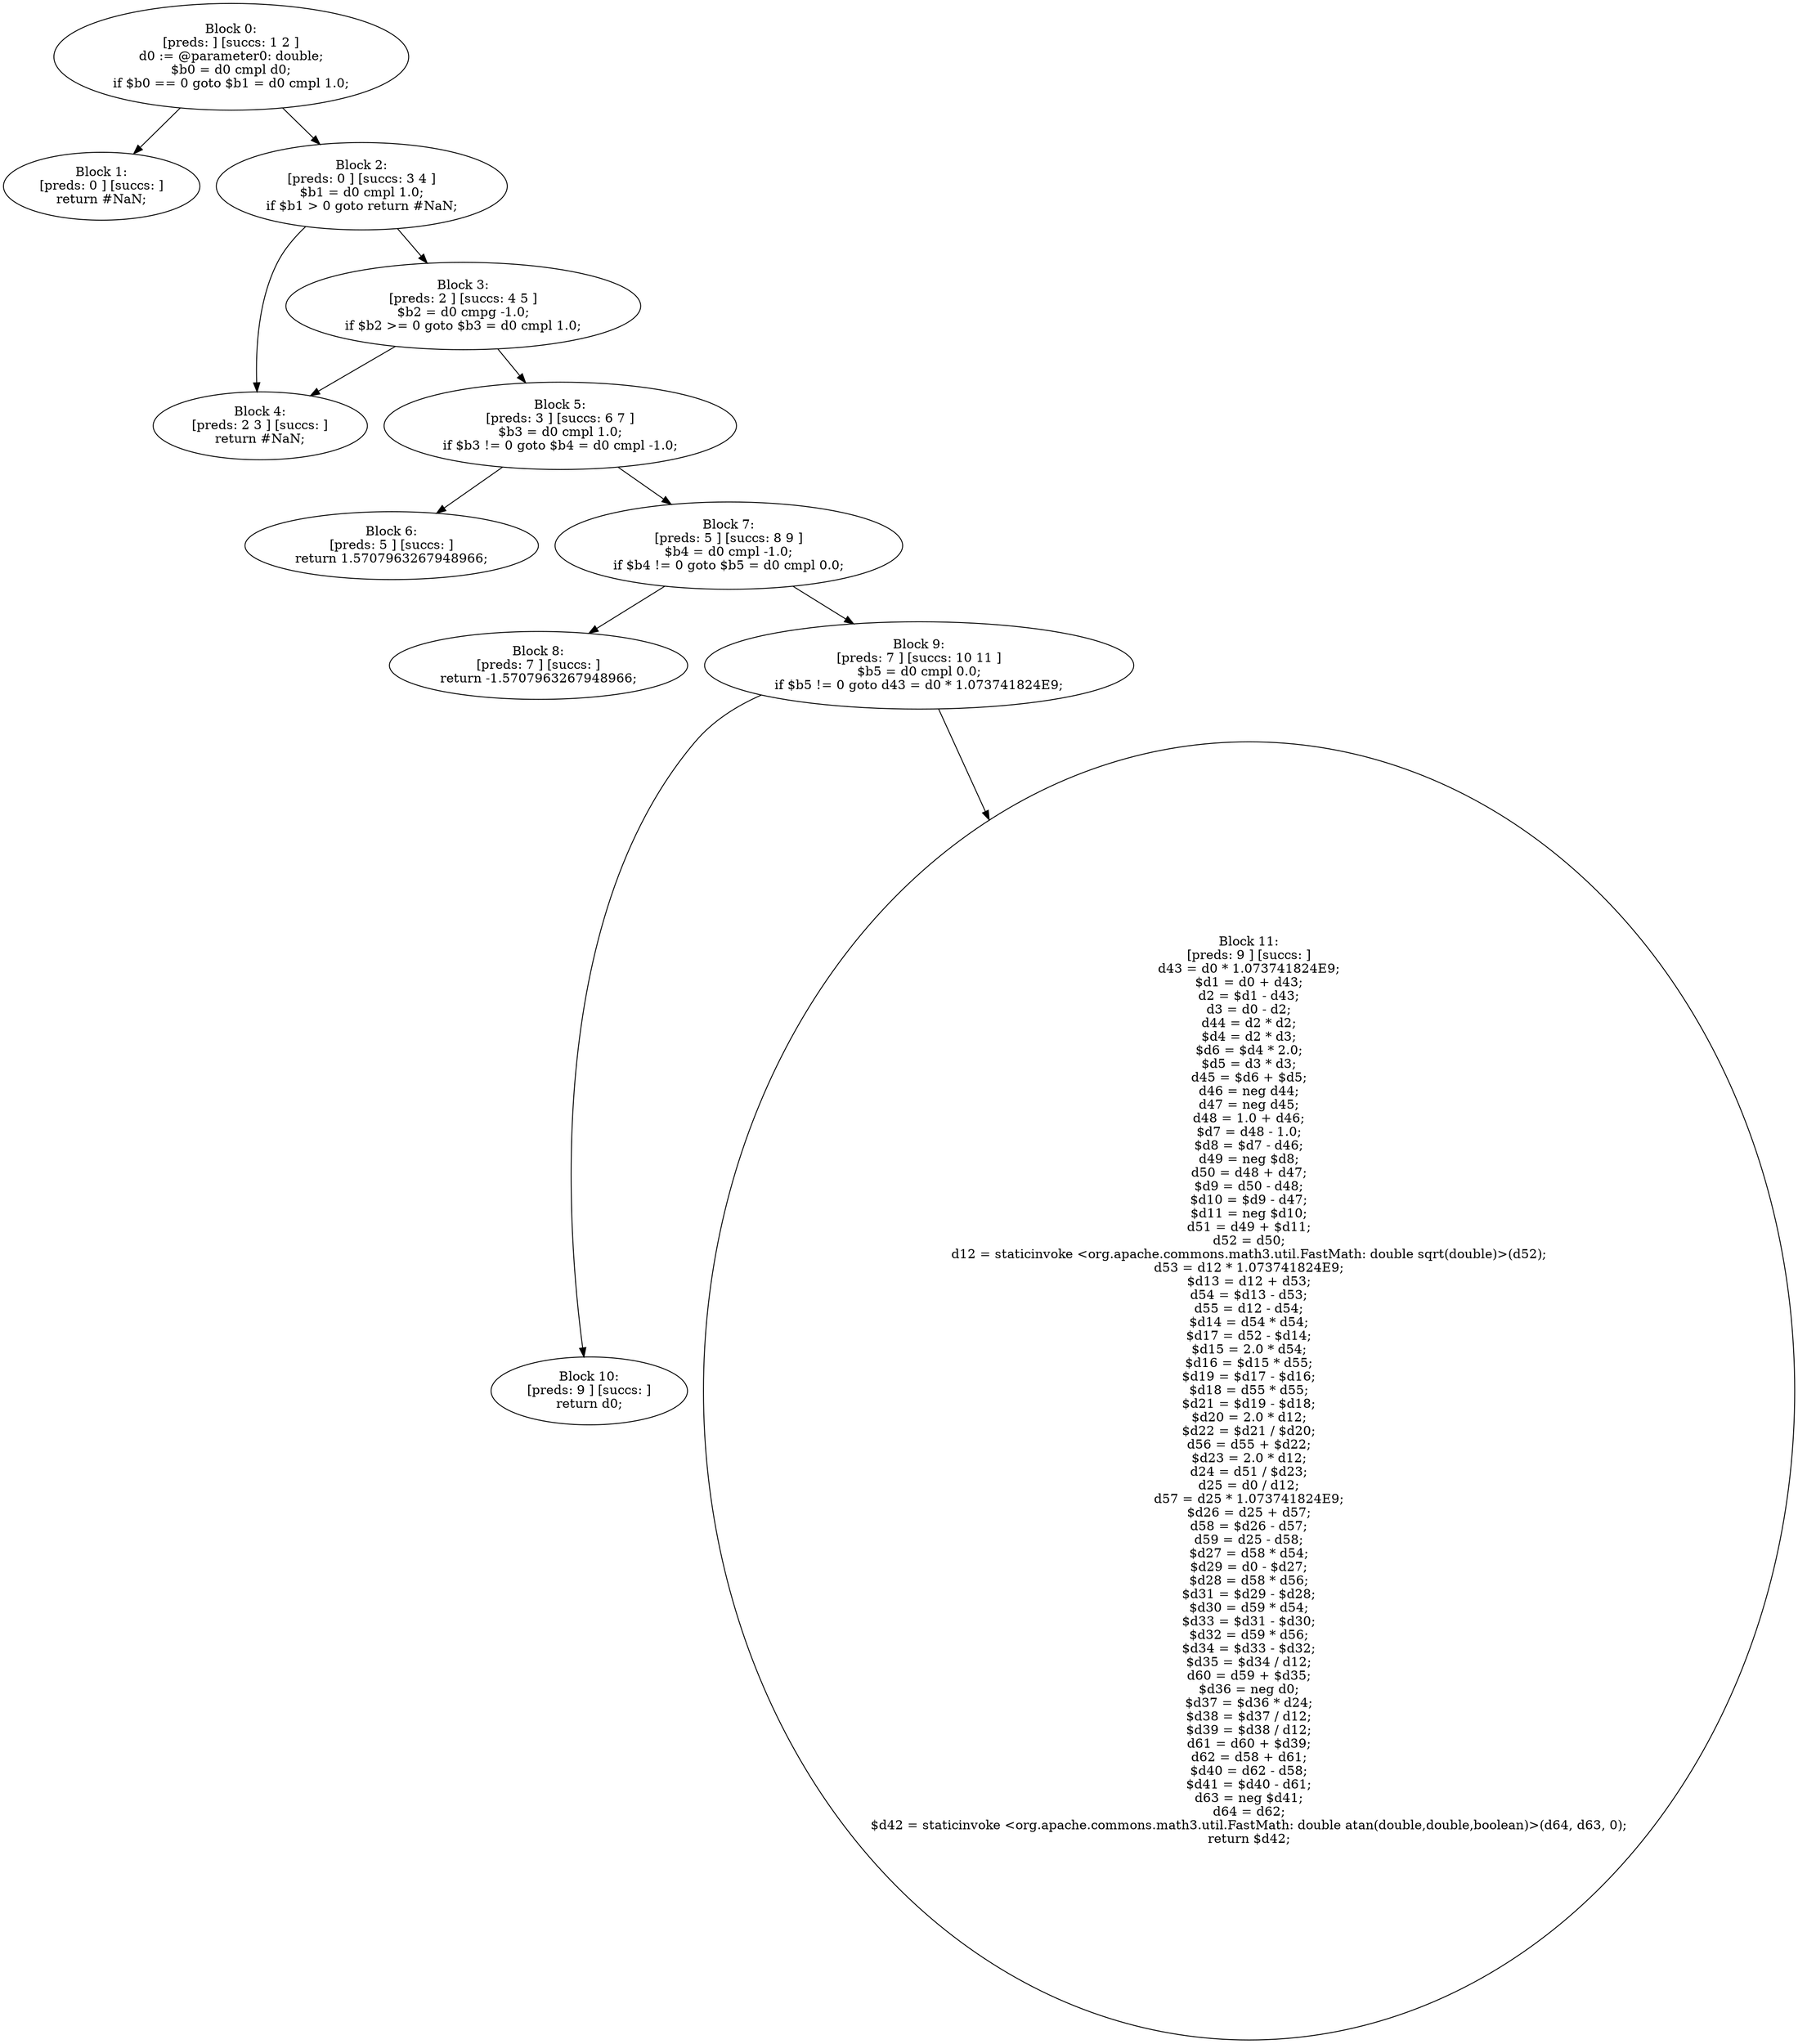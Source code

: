 digraph "unitGraph" {
    "Block 0:
[preds: ] [succs: 1 2 ]
d0 := @parameter0: double;
$b0 = d0 cmpl d0;
if $b0 == 0 goto $b1 = d0 cmpl 1.0;
"
    "Block 1:
[preds: 0 ] [succs: ]
return #NaN;
"
    "Block 2:
[preds: 0 ] [succs: 3 4 ]
$b1 = d0 cmpl 1.0;
if $b1 > 0 goto return #NaN;
"
    "Block 3:
[preds: 2 ] [succs: 4 5 ]
$b2 = d0 cmpg -1.0;
if $b2 >= 0 goto $b3 = d0 cmpl 1.0;
"
    "Block 4:
[preds: 2 3 ] [succs: ]
return #NaN;
"
    "Block 5:
[preds: 3 ] [succs: 6 7 ]
$b3 = d0 cmpl 1.0;
if $b3 != 0 goto $b4 = d0 cmpl -1.0;
"
    "Block 6:
[preds: 5 ] [succs: ]
return 1.5707963267948966;
"
    "Block 7:
[preds: 5 ] [succs: 8 9 ]
$b4 = d0 cmpl -1.0;
if $b4 != 0 goto $b5 = d0 cmpl 0.0;
"
    "Block 8:
[preds: 7 ] [succs: ]
return -1.5707963267948966;
"
    "Block 9:
[preds: 7 ] [succs: 10 11 ]
$b5 = d0 cmpl 0.0;
if $b5 != 0 goto d43 = d0 * 1.073741824E9;
"
    "Block 10:
[preds: 9 ] [succs: ]
return d0;
"
    "Block 11:
[preds: 9 ] [succs: ]
d43 = d0 * 1.073741824E9;
$d1 = d0 + d43;
d2 = $d1 - d43;
d3 = d0 - d2;
d44 = d2 * d2;
$d4 = d2 * d3;
$d6 = $d4 * 2.0;
$d5 = d3 * d3;
d45 = $d6 + $d5;
d46 = neg d44;
d47 = neg d45;
d48 = 1.0 + d46;
$d7 = d48 - 1.0;
$d8 = $d7 - d46;
d49 = neg $d8;
d50 = d48 + d47;
$d9 = d50 - d48;
$d10 = $d9 - d47;
$d11 = neg $d10;
d51 = d49 + $d11;
d52 = d50;
d12 = staticinvoke <org.apache.commons.math3.util.FastMath: double sqrt(double)>(d52);
d53 = d12 * 1.073741824E9;
$d13 = d12 + d53;
d54 = $d13 - d53;
d55 = d12 - d54;
$d14 = d54 * d54;
$d17 = d52 - $d14;
$d15 = 2.0 * d54;
$d16 = $d15 * d55;
$d19 = $d17 - $d16;
$d18 = d55 * d55;
$d21 = $d19 - $d18;
$d20 = 2.0 * d12;
$d22 = $d21 / $d20;
d56 = d55 + $d22;
$d23 = 2.0 * d12;
d24 = d51 / $d23;
d25 = d0 / d12;
d57 = d25 * 1.073741824E9;
$d26 = d25 + d57;
d58 = $d26 - d57;
d59 = d25 - d58;
$d27 = d58 * d54;
$d29 = d0 - $d27;
$d28 = d58 * d56;
$d31 = $d29 - $d28;
$d30 = d59 * d54;
$d33 = $d31 - $d30;
$d32 = d59 * d56;
$d34 = $d33 - $d32;
$d35 = $d34 / d12;
d60 = d59 + $d35;
$d36 = neg d0;
$d37 = $d36 * d24;
$d38 = $d37 / d12;
$d39 = $d38 / d12;
d61 = d60 + $d39;
d62 = d58 + d61;
$d40 = d62 - d58;
$d41 = $d40 - d61;
d63 = neg $d41;
d64 = d62;
$d42 = staticinvoke <org.apache.commons.math3.util.FastMath: double atan(double,double,boolean)>(d64, d63, 0);
return $d42;
"
    "Block 0:
[preds: ] [succs: 1 2 ]
d0 := @parameter0: double;
$b0 = d0 cmpl d0;
if $b0 == 0 goto $b1 = d0 cmpl 1.0;
"->"Block 1:
[preds: 0 ] [succs: ]
return #NaN;
";
    "Block 0:
[preds: ] [succs: 1 2 ]
d0 := @parameter0: double;
$b0 = d0 cmpl d0;
if $b0 == 0 goto $b1 = d0 cmpl 1.0;
"->"Block 2:
[preds: 0 ] [succs: 3 4 ]
$b1 = d0 cmpl 1.0;
if $b1 > 0 goto return #NaN;
";
    "Block 2:
[preds: 0 ] [succs: 3 4 ]
$b1 = d0 cmpl 1.0;
if $b1 > 0 goto return #NaN;
"->"Block 3:
[preds: 2 ] [succs: 4 5 ]
$b2 = d0 cmpg -1.0;
if $b2 >= 0 goto $b3 = d0 cmpl 1.0;
";
    "Block 2:
[preds: 0 ] [succs: 3 4 ]
$b1 = d0 cmpl 1.0;
if $b1 > 0 goto return #NaN;
"->"Block 4:
[preds: 2 3 ] [succs: ]
return #NaN;
";
    "Block 3:
[preds: 2 ] [succs: 4 5 ]
$b2 = d0 cmpg -1.0;
if $b2 >= 0 goto $b3 = d0 cmpl 1.0;
"->"Block 4:
[preds: 2 3 ] [succs: ]
return #NaN;
";
    "Block 3:
[preds: 2 ] [succs: 4 5 ]
$b2 = d0 cmpg -1.0;
if $b2 >= 0 goto $b3 = d0 cmpl 1.0;
"->"Block 5:
[preds: 3 ] [succs: 6 7 ]
$b3 = d0 cmpl 1.0;
if $b3 != 0 goto $b4 = d0 cmpl -1.0;
";
    "Block 5:
[preds: 3 ] [succs: 6 7 ]
$b3 = d0 cmpl 1.0;
if $b3 != 0 goto $b4 = d0 cmpl -1.0;
"->"Block 6:
[preds: 5 ] [succs: ]
return 1.5707963267948966;
";
    "Block 5:
[preds: 3 ] [succs: 6 7 ]
$b3 = d0 cmpl 1.0;
if $b3 != 0 goto $b4 = d0 cmpl -1.0;
"->"Block 7:
[preds: 5 ] [succs: 8 9 ]
$b4 = d0 cmpl -1.0;
if $b4 != 0 goto $b5 = d0 cmpl 0.0;
";
    "Block 7:
[preds: 5 ] [succs: 8 9 ]
$b4 = d0 cmpl -1.0;
if $b4 != 0 goto $b5 = d0 cmpl 0.0;
"->"Block 8:
[preds: 7 ] [succs: ]
return -1.5707963267948966;
";
    "Block 7:
[preds: 5 ] [succs: 8 9 ]
$b4 = d0 cmpl -1.0;
if $b4 != 0 goto $b5 = d0 cmpl 0.0;
"->"Block 9:
[preds: 7 ] [succs: 10 11 ]
$b5 = d0 cmpl 0.0;
if $b5 != 0 goto d43 = d0 * 1.073741824E9;
";
    "Block 9:
[preds: 7 ] [succs: 10 11 ]
$b5 = d0 cmpl 0.0;
if $b5 != 0 goto d43 = d0 * 1.073741824E9;
"->"Block 10:
[preds: 9 ] [succs: ]
return d0;
";
    "Block 9:
[preds: 7 ] [succs: 10 11 ]
$b5 = d0 cmpl 0.0;
if $b5 != 0 goto d43 = d0 * 1.073741824E9;
"->"Block 11:
[preds: 9 ] [succs: ]
d43 = d0 * 1.073741824E9;
$d1 = d0 + d43;
d2 = $d1 - d43;
d3 = d0 - d2;
d44 = d2 * d2;
$d4 = d2 * d3;
$d6 = $d4 * 2.0;
$d5 = d3 * d3;
d45 = $d6 + $d5;
d46 = neg d44;
d47 = neg d45;
d48 = 1.0 + d46;
$d7 = d48 - 1.0;
$d8 = $d7 - d46;
d49 = neg $d8;
d50 = d48 + d47;
$d9 = d50 - d48;
$d10 = $d9 - d47;
$d11 = neg $d10;
d51 = d49 + $d11;
d52 = d50;
d12 = staticinvoke <org.apache.commons.math3.util.FastMath: double sqrt(double)>(d52);
d53 = d12 * 1.073741824E9;
$d13 = d12 + d53;
d54 = $d13 - d53;
d55 = d12 - d54;
$d14 = d54 * d54;
$d17 = d52 - $d14;
$d15 = 2.0 * d54;
$d16 = $d15 * d55;
$d19 = $d17 - $d16;
$d18 = d55 * d55;
$d21 = $d19 - $d18;
$d20 = 2.0 * d12;
$d22 = $d21 / $d20;
d56 = d55 + $d22;
$d23 = 2.0 * d12;
d24 = d51 / $d23;
d25 = d0 / d12;
d57 = d25 * 1.073741824E9;
$d26 = d25 + d57;
d58 = $d26 - d57;
d59 = d25 - d58;
$d27 = d58 * d54;
$d29 = d0 - $d27;
$d28 = d58 * d56;
$d31 = $d29 - $d28;
$d30 = d59 * d54;
$d33 = $d31 - $d30;
$d32 = d59 * d56;
$d34 = $d33 - $d32;
$d35 = $d34 / d12;
d60 = d59 + $d35;
$d36 = neg d0;
$d37 = $d36 * d24;
$d38 = $d37 / d12;
$d39 = $d38 / d12;
d61 = d60 + $d39;
d62 = d58 + d61;
$d40 = d62 - d58;
$d41 = $d40 - d61;
d63 = neg $d41;
d64 = d62;
$d42 = staticinvoke <org.apache.commons.math3.util.FastMath: double atan(double,double,boolean)>(d64, d63, 0);
return $d42;
";
}
